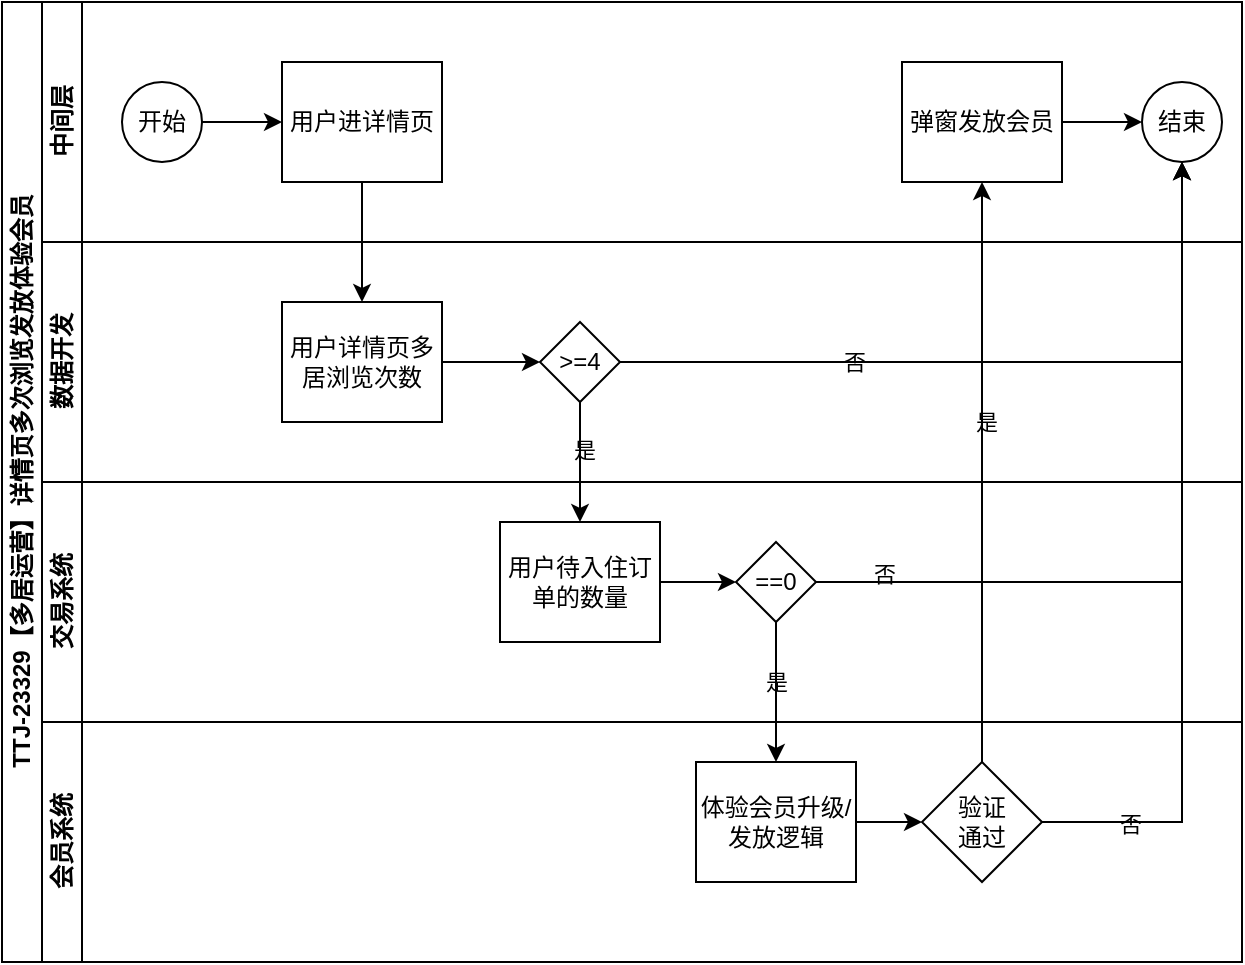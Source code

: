 <mxfile version="21.6.1" type="github">
  <diagram id="prtHgNgQTEPvFCAcTncT" name="Page-1">
    <mxGraphModel dx="1194" dy="773" grid="1" gridSize="10" guides="1" tooltips="1" connect="1" arrows="1" fold="1" page="1" pageScale="1" pageWidth="827" pageHeight="1169" math="0" shadow="0">
      <root>
        <mxCell id="0" />
        <mxCell id="1" parent="0" />
        <mxCell id="dNxyNK7c78bLwvsdeMH5-19" value="TTJ-23329【多居运营】详情页多次浏览发放体验会员" style="swimlane;html=1;childLayout=stackLayout;resizeParent=1;resizeParentMax=0;horizontal=0;startSize=20;horizontalStack=0;labelBackgroundColor=none;rounded=0;" parent="1" vertex="1">
          <mxGeometry x="120" y="120" width="620" height="480" as="geometry" />
        </mxCell>
        <mxCell id="dNxyNK7c78bLwvsdeMH5-20" value="中间层" style="swimlane;html=1;startSize=20;horizontal=0;labelBackgroundColor=none;rounded=0;" parent="dNxyNK7c78bLwvsdeMH5-19" vertex="1">
          <mxGeometry x="20" width="600" height="120" as="geometry" />
        </mxCell>
        <mxCell id="dNxyNK7c78bLwvsdeMH5-25" value="" style="edgeStyle=orthogonalEdgeStyle;rounded=0;orthogonalLoop=1;jettySize=auto;html=1;labelBackgroundColor=none;fontColor=default;" parent="dNxyNK7c78bLwvsdeMH5-20" source="dNxyNK7c78bLwvsdeMH5-23" target="dNxyNK7c78bLwvsdeMH5-24" edge="1">
          <mxGeometry relative="1" as="geometry" />
        </mxCell>
        <mxCell id="dNxyNK7c78bLwvsdeMH5-23" value="开始" style="ellipse;whiteSpace=wrap;html=1;labelBackgroundColor=none;rounded=0;" parent="dNxyNK7c78bLwvsdeMH5-20" vertex="1">
          <mxGeometry x="40" y="40" width="40" height="40" as="geometry" />
        </mxCell>
        <mxCell id="dNxyNK7c78bLwvsdeMH5-24" value="用户进详情页" style="rounded=0;whiteSpace=wrap;html=1;fontFamily=Helvetica;fontSize=12;align=center;labelBackgroundColor=none;" parent="dNxyNK7c78bLwvsdeMH5-20" vertex="1">
          <mxGeometry x="120" y="30" width="80" height="60" as="geometry" />
        </mxCell>
        <mxCell id="dNxyNK7c78bLwvsdeMH5-30" value="弹窗发放会员" style="rounded=0;whiteSpace=wrap;html=1;fontFamily=Helvetica;fontSize=12;align=center;labelBackgroundColor=none;" parent="dNxyNK7c78bLwvsdeMH5-20" vertex="1">
          <mxGeometry x="430" y="30" width="80" height="60" as="geometry" />
        </mxCell>
        <mxCell id="dNxyNK7c78bLwvsdeMH5-32" value="结束" style="ellipse;whiteSpace=wrap;html=1;labelBackgroundColor=none;rounded=0;" parent="dNxyNK7c78bLwvsdeMH5-20" vertex="1">
          <mxGeometry x="550" y="40" width="40" height="40" as="geometry" />
        </mxCell>
        <mxCell id="dNxyNK7c78bLwvsdeMH5-33" value="" style="edgeStyle=orthogonalEdgeStyle;rounded=0;orthogonalLoop=1;jettySize=auto;html=1;endArrow=classic;endFill=1;labelBackgroundColor=none;fontColor=default;" parent="dNxyNK7c78bLwvsdeMH5-20" source="dNxyNK7c78bLwvsdeMH5-30" target="dNxyNK7c78bLwvsdeMH5-32" edge="1">
          <mxGeometry relative="1" as="geometry" />
        </mxCell>
        <mxCell id="dNxyNK7c78bLwvsdeMH5-21" value="数据开发" style="swimlane;html=1;startSize=20;horizontal=0;labelBackgroundColor=none;rounded=0;" parent="dNxyNK7c78bLwvsdeMH5-19" vertex="1">
          <mxGeometry x="20" y="120" width="600" height="120" as="geometry" />
        </mxCell>
        <mxCell id="dNxyNK7c78bLwvsdeMH5-29" value="" style="edgeStyle=orthogonalEdgeStyle;rounded=0;orthogonalLoop=1;jettySize=auto;html=1;endArrow=classic;endFill=1;labelBackgroundColor=none;fontColor=default;" parent="dNxyNK7c78bLwvsdeMH5-21" source="dNxyNK7c78bLwvsdeMH5-26" target="dNxyNK7c78bLwvsdeMH5-28" edge="1">
          <mxGeometry relative="1" as="geometry" />
        </mxCell>
        <mxCell id="dNxyNK7c78bLwvsdeMH5-26" value="用户详情页多居浏览次数" style="rounded=0;whiteSpace=wrap;html=1;fontFamily=Helvetica;fontSize=12;align=center;labelBackgroundColor=none;" parent="dNxyNK7c78bLwvsdeMH5-21" vertex="1">
          <mxGeometry x="120" y="30" width="80" height="60" as="geometry" />
        </mxCell>
        <mxCell id="dNxyNK7c78bLwvsdeMH5-28" value="&amp;gt;=4" style="rhombus;whiteSpace=wrap;html=1;fontFamily=Helvetica;fontSize=12;align=center;labelBackgroundColor=none;rounded=0;" parent="dNxyNK7c78bLwvsdeMH5-21" vertex="1">
          <mxGeometry x="249" y="40" width="40" height="40" as="geometry" />
        </mxCell>
        <mxCell id="kH6p6_VHrQK2gWuUlMil-5" value="交易系统" style="swimlane;html=1;startSize=20;horizontal=0;points=[[0,0,0,0,0],[0,0.25,0,0,0],[0,0.5,0,0,0],[0,0.75,0,0,0],[0,1,0,0,0],[0.25,0,0,0,0],[0.25,1,0,0,0],[0.5,0,0,0,0],[0.5,1,0,0,0],[0.75,0,0,0,0],[0.75,1,0,0,0],[1,0,0,0,0],[1,0.25,0,0,0],[1,0.5,0,0,0],[1,0.75,0,0,0],[1,1,0,0,0]];labelBackgroundColor=none;rounded=0;" parent="dNxyNK7c78bLwvsdeMH5-19" vertex="1">
          <mxGeometry x="20" y="240" width="600" height="120" as="geometry" />
        </mxCell>
        <mxCell id="kH6p6_VHrQK2gWuUlMil-6" value="" style="edgeStyle=orthogonalEdgeStyle;rounded=0;orthogonalLoop=1;jettySize=auto;html=1;endArrow=classic;endFill=1;labelBackgroundColor=none;fontColor=default;" parent="kH6p6_VHrQK2gWuUlMil-5" source="kH6p6_VHrQK2gWuUlMil-7" target="kH6p6_VHrQK2gWuUlMil-8" edge="1">
          <mxGeometry relative="1" as="geometry" />
        </mxCell>
        <mxCell id="kH6p6_VHrQK2gWuUlMil-7" value="用户待入住订单的数量" style="rounded=0;whiteSpace=wrap;html=1;fontFamily=Helvetica;fontSize=12;align=center;labelBackgroundColor=none;" parent="kH6p6_VHrQK2gWuUlMil-5" vertex="1">
          <mxGeometry x="229" y="20" width="80" height="60" as="geometry" />
        </mxCell>
        <mxCell id="kH6p6_VHrQK2gWuUlMil-8" value="==0" style="rhombus;whiteSpace=wrap;html=1;fontFamily=Helvetica;fontSize=12;align=center;labelBackgroundColor=none;rounded=0;" parent="kH6p6_VHrQK2gWuUlMil-5" vertex="1">
          <mxGeometry x="347" y="30" width="40" height="40" as="geometry" />
        </mxCell>
        <mxCell id="dNxyNK7c78bLwvsdeMH5-22" value="会员系统" style="swimlane;html=1;startSize=20;horizontal=0;points=[[0,0,0,0,0],[0,0.25,0,0,0],[0,0.5,0,0,0],[0,0.75,0,0,0],[0,1,0,0,0],[0.25,0,0,0,0],[0.25,1,0,0,0],[0.5,0,0,0,0],[0.5,1,0,0,0],[0.75,0,0,0,0],[0.75,1,0,0,0],[1,0,0,0,0],[1,0.25,0,0,0],[1,0.5,0,0,0],[1,0.75,0,0,0],[1,1,0,0,0]];labelBackgroundColor=none;rounded=0;" parent="dNxyNK7c78bLwvsdeMH5-19" vertex="1">
          <mxGeometry x="20" y="360" width="600" height="120" as="geometry">
            <mxRectangle x="20" y="360" width="430" height="30" as="alternateBounds" />
          </mxGeometry>
        </mxCell>
        <mxCell id="kH6p6_VHrQK2gWuUlMil-25" value="" style="edgeStyle=orthogonalEdgeStyle;rounded=0;orthogonalLoop=1;jettySize=auto;html=1;labelBackgroundColor=none;fontColor=default;" parent="dNxyNK7c78bLwvsdeMH5-22" source="dNxyNK7c78bLwvsdeMH5-34" target="kH6p6_VHrQK2gWuUlMil-12" edge="1">
          <mxGeometry relative="1" as="geometry" />
        </mxCell>
        <mxCell id="dNxyNK7c78bLwvsdeMH5-34" value="体验会员升级/发放逻辑" style="rounded=0;whiteSpace=wrap;html=1;fontFamily=Helvetica;fontSize=12;align=center;labelBackgroundColor=none;" parent="dNxyNK7c78bLwvsdeMH5-22" vertex="1">
          <mxGeometry x="327" y="20" width="80" height="60" as="geometry" />
        </mxCell>
        <mxCell id="kH6p6_VHrQK2gWuUlMil-12" value="验证&lt;br&gt;通过" style="rhombus;whiteSpace=wrap;html=1;fontFamily=Helvetica;fontSize=12;align=center;labelBackgroundColor=none;rounded=0;" parent="dNxyNK7c78bLwvsdeMH5-22" vertex="1">
          <mxGeometry x="440" y="20" width="60" height="60" as="geometry" />
        </mxCell>
        <mxCell id="kH6p6_VHrQK2gWuUlMil-9" value="" style="edgeStyle=orthogonalEdgeStyle;rounded=0;orthogonalLoop=1;jettySize=auto;html=1;labelBackgroundColor=none;fontColor=default;" parent="dNxyNK7c78bLwvsdeMH5-19" source="dNxyNK7c78bLwvsdeMH5-24" target="dNxyNK7c78bLwvsdeMH5-26" edge="1">
          <mxGeometry relative="1" as="geometry" />
        </mxCell>
        <mxCell id="kH6p6_VHrQK2gWuUlMil-10" value="" style="edgeStyle=orthogonalEdgeStyle;rounded=0;orthogonalLoop=1;jettySize=auto;html=1;labelBackgroundColor=none;fontColor=default;" parent="dNxyNK7c78bLwvsdeMH5-19" source="dNxyNK7c78bLwvsdeMH5-28" target="kH6p6_VHrQK2gWuUlMil-7" edge="1">
          <mxGeometry relative="1" as="geometry" />
        </mxCell>
        <mxCell id="kH6p6_VHrQK2gWuUlMil-15" value="是" style="edgeLabel;html=1;align=center;verticalAlign=middle;resizable=0;points=[];labelBackgroundColor=none;rounded=0;" parent="kH6p6_VHrQK2gWuUlMil-10" vertex="1" connectable="0">
          <mxGeometry x="-0.212" y="2" relative="1" as="geometry">
            <mxPoint as="offset" />
          </mxGeometry>
        </mxCell>
        <mxCell id="kH6p6_VHrQK2gWuUlMil-11" value="" style="edgeStyle=orthogonalEdgeStyle;rounded=0;orthogonalLoop=1;jettySize=auto;html=1;labelBackgroundColor=none;fontColor=default;" parent="dNxyNK7c78bLwvsdeMH5-19" source="kH6p6_VHrQK2gWuUlMil-8" target="dNxyNK7c78bLwvsdeMH5-34" edge="1">
          <mxGeometry relative="1" as="geometry" />
        </mxCell>
        <mxCell id="kH6p6_VHrQK2gWuUlMil-16" value="是" style="edgeLabel;html=1;align=center;verticalAlign=middle;resizable=0;points=[];labelBackgroundColor=none;rounded=0;" parent="kH6p6_VHrQK2gWuUlMil-11" vertex="1" connectable="0">
          <mxGeometry x="-0.163" relative="1" as="geometry">
            <mxPoint as="offset" />
          </mxGeometry>
        </mxCell>
        <mxCell id="kH6p6_VHrQK2gWuUlMil-14" style="edgeStyle=orthogonalEdgeStyle;rounded=0;orthogonalLoop=1;jettySize=auto;html=1;labelBackgroundColor=none;fontColor=default;" parent="dNxyNK7c78bLwvsdeMH5-19" source="kH6p6_VHrQK2gWuUlMil-12" target="dNxyNK7c78bLwvsdeMH5-30" edge="1">
          <mxGeometry relative="1" as="geometry" />
        </mxCell>
        <mxCell id="kH6p6_VHrQK2gWuUlMil-24" value="是" style="edgeLabel;html=1;align=center;verticalAlign=middle;resizable=0;points=[];labelBackgroundColor=none;rounded=0;" parent="kH6p6_VHrQK2gWuUlMil-14" vertex="1" connectable="0">
          <mxGeometry x="0.173" y="-2" relative="1" as="geometry">
            <mxPoint as="offset" />
          </mxGeometry>
        </mxCell>
        <mxCell id="kH6p6_VHrQK2gWuUlMil-18" style="edgeStyle=orthogonalEdgeStyle;rounded=0;orthogonalLoop=1;jettySize=auto;html=1;exitX=1;exitY=0.5;exitDx=0;exitDy=0;labelBackgroundColor=none;fontColor=default;" parent="dNxyNK7c78bLwvsdeMH5-19" source="dNxyNK7c78bLwvsdeMH5-28" target="dNxyNK7c78bLwvsdeMH5-32" edge="1">
          <mxGeometry relative="1" as="geometry" />
        </mxCell>
        <mxCell id="kH6p6_VHrQK2gWuUlMil-19" value="否" style="edgeLabel;html=1;align=center;verticalAlign=middle;resizable=0;points=[];labelBackgroundColor=none;rounded=0;" parent="kH6p6_VHrQK2gWuUlMil-18" vertex="1" connectable="0">
          <mxGeometry x="-0.389" relative="1" as="geometry">
            <mxPoint as="offset" />
          </mxGeometry>
        </mxCell>
        <mxCell id="kH6p6_VHrQK2gWuUlMil-20" style="edgeStyle=orthogonalEdgeStyle;rounded=0;orthogonalLoop=1;jettySize=auto;html=1;entryX=0.5;entryY=1;entryDx=0;entryDy=0;labelBackgroundColor=none;fontColor=default;" parent="dNxyNK7c78bLwvsdeMH5-19" source="kH6p6_VHrQK2gWuUlMil-8" target="dNxyNK7c78bLwvsdeMH5-32" edge="1">
          <mxGeometry relative="1" as="geometry" />
        </mxCell>
        <mxCell id="kH6p6_VHrQK2gWuUlMil-21" value="否" style="edgeLabel;html=1;align=center;verticalAlign=middle;resizable=0;points=[];labelBackgroundColor=none;rounded=0;" parent="kH6p6_VHrQK2gWuUlMil-20" vertex="1" connectable="0">
          <mxGeometry x="-0.826" y="4" relative="1" as="geometry">
            <mxPoint as="offset" />
          </mxGeometry>
        </mxCell>
        <mxCell id="kH6p6_VHrQK2gWuUlMil-22" style="edgeStyle=orthogonalEdgeStyle;rounded=0;orthogonalLoop=1;jettySize=auto;html=1;exitX=1;exitY=0.5;exitDx=0;exitDy=0;labelBackgroundColor=none;fontColor=default;" parent="dNxyNK7c78bLwvsdeMH5-19" source="kH6p6_VHrQK2gWuUlMil-12" target="dNxyNK7c78bLwvsdeMH5-32" edge="1">
          <mxGeometry relative="1" as="geometry">
            <mxPoint x="590" y="90" as="targetPoint" />
          </mxGeometry>
        </mxCell>
        <mxCell id="kH6p6_VHrQK2gWuUlMil-26" value="否" style="edgeLabel;html=1;align=center;verticalAlign=middle;resizable=0;points=[];labelBackgroundColor=none;rounded=0;" parent="kH6p6_VHrQK2gWuUlMil-22" vertex="1" connectable="0">
          <mxGeometry x="-0.78" y="-1" relative="1" as="geometry">
            <mxPoint as="offset" />
          </mxGeometry>
        </mxCell>
      </root>
    </mxGraphModel>
  </diagram>
</mxfile>
